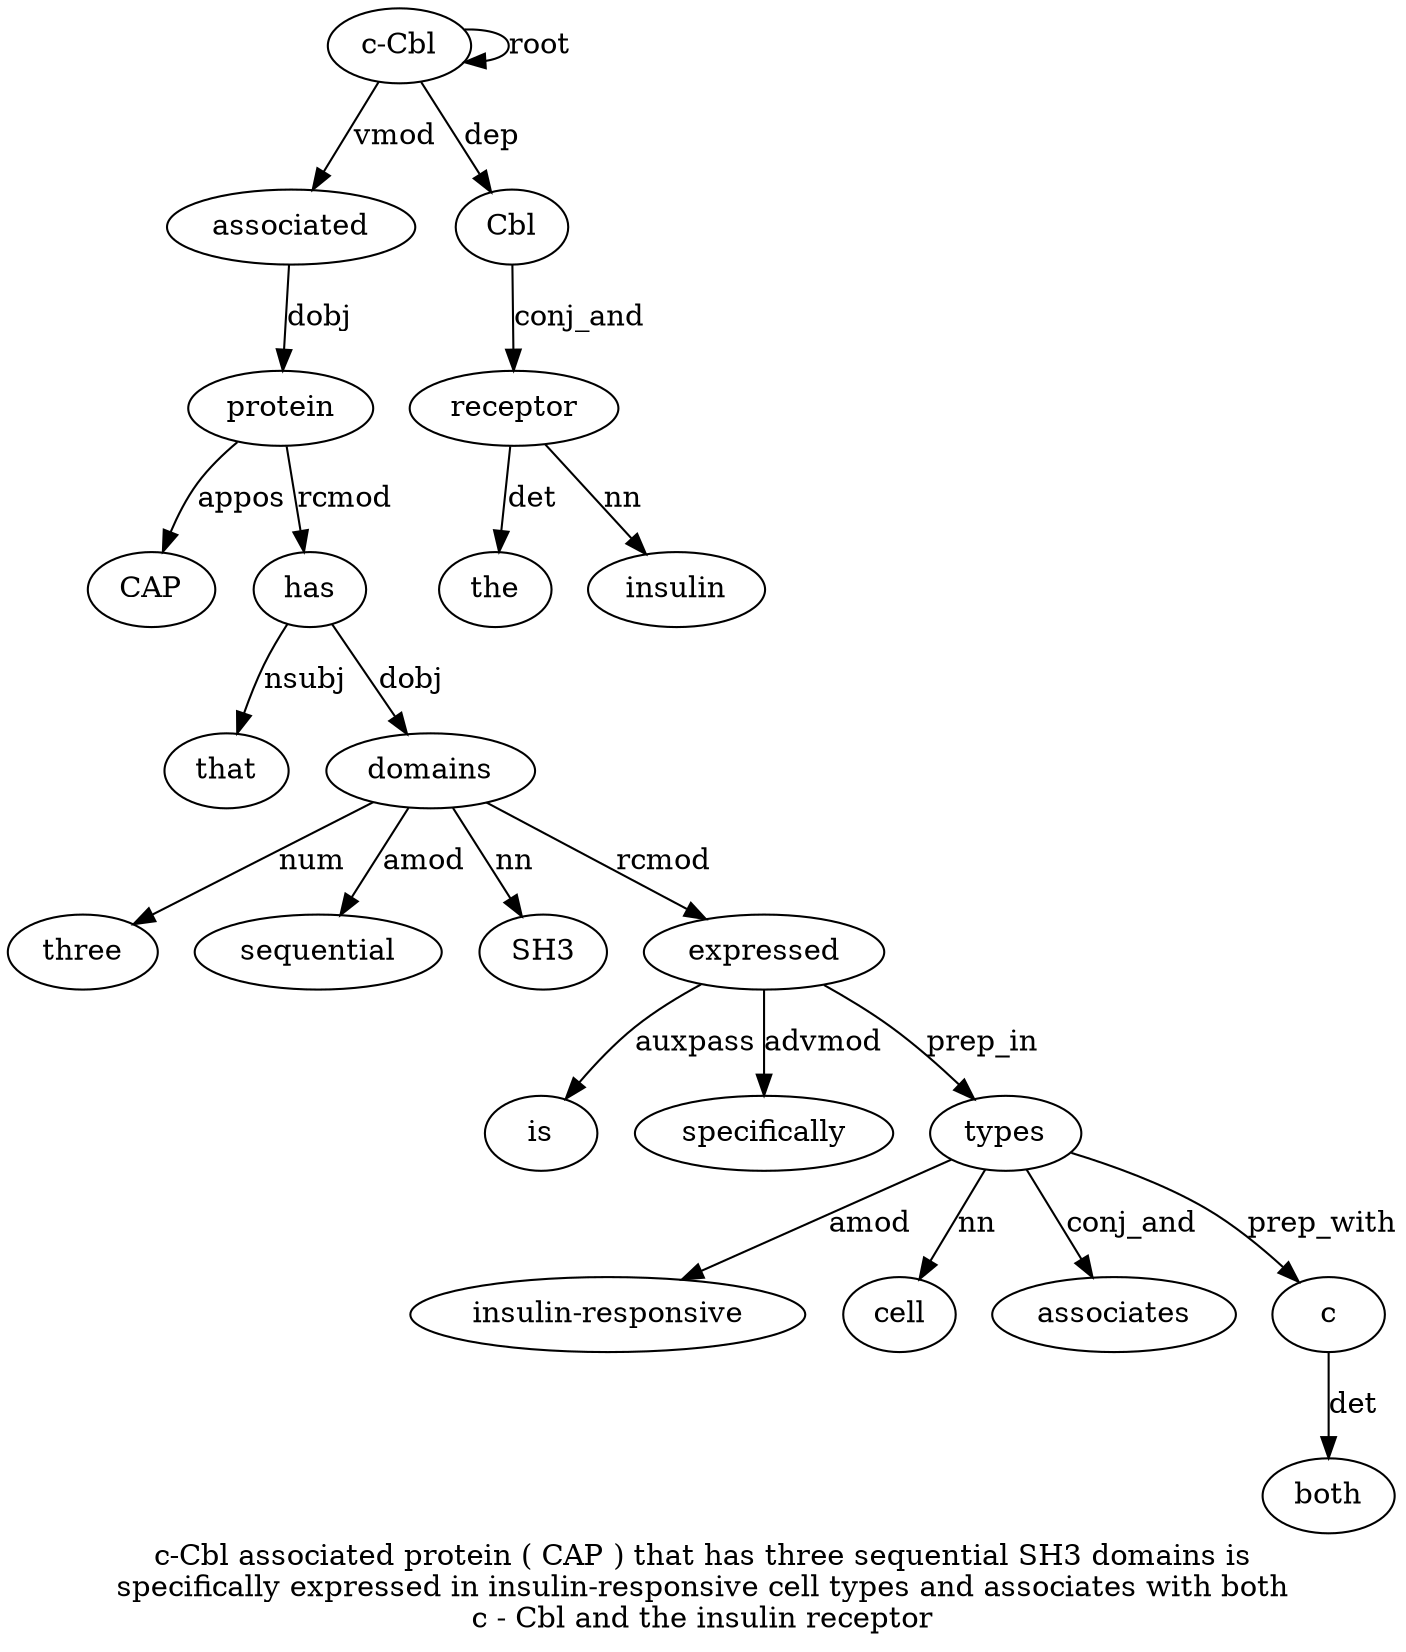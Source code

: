 digraph "c-Cbl associated protein ( CAP ) that has three sequential SH3 domains is specifically expressed in insulin-responsive cell types and associates with both c - Cbl and the insulin receptor" {
label="c-Cbl associated protein ( CAP ) that has three sequential SH3 domains is
specifically expressed in insulin-responsive cell types and associates with both
c - Cbl and the insulin receptor";
"c-Cbl1" [style=filled, fillcolor=white, label="c-Cbl"];
"c-Cbl1" -> "c-Cbl1"  [label=root];
associated2 [style=filled, fillcolor=white, label=associated];
"c-Cbl1" -> associated2  [label=vmod];
protein3 [style=filled, fillcolor=white, label=protein];
associated2 -> protein3  [label=dobj];
CAP5 [style=filled, fillcolor=white, label=CAP];
protein3 -> CAP5  [label=appos];
has8 [style=filled, fillcolor=white, label=has];
that7 [style=filled, fillcolor=white, label=that];
has8 -> that7  [label=nsubj];
protein3 -> has8  [label=rcmod];
domains12 [style=filled, fillcolor=white, label=domains];
three9 [style=filled, fillcolor=white, label=three];
domains12 -> three9  [label=num];
sequential10 [style=filled, fillcolor=white, label=sequential];
domains12 -> sequential10  [label=amod];
SH311 [style=filled, fillcolor=white, label=SH3];
domains12 -> SH311  [label=nn];
has8 -> domains12  [label=dobj];
expressed15 [style=filled, fillcolor=white, label=expressed];
is13 [style=filled, fillcolor=white, label=is];
expressed15 -> is13  [label=auxpass];
specifically14 [style=filled, fillcolor=white, label=specifically];
expressed15 -> specifically14  [label=advmod];
domains12 -> expressed15  [label=rcmod];
types19 [style=filled, fillcolor=white, label=types];
"insulin-responsive17" [style=filled, fillcolor=white, label="insulin-responsive"];
types19 -> "insulin-responsive17"  [label=amod];
cell18 [style=filled, fillcolor=white, label=cell];
types19 -> cell18  [label=nn];
expressed15 -> types19  [label=prep_in];
associates21 [style=filled, fillcolor=white, label=associates];
types19 -> associates21  [label=conj_and];
c24 [style=filled, fillcolor=white, label=c];
both23 [style=filled, fillcolor=white, label=both];
c24 -> both23  [label=det];
types19 -> c24  [label=prep_with];
Cbl26 [style=filled, fillcolor=white, label=Cbl];
"c-Cbl1" -> Cbl26  [label=dep];
receptor30 [style=filled, fillcolor=white, label=receptor];
the28 [style=filled, fillcolor=white, label=the];
receptor30 -> the28  [label=det];
insulin29 [style=filled, fillcolor=white, label=insulin];
receptor30 -> insulin29  [label=nn];
Cbl26 -> receptor30  [label=conj_and];
}

